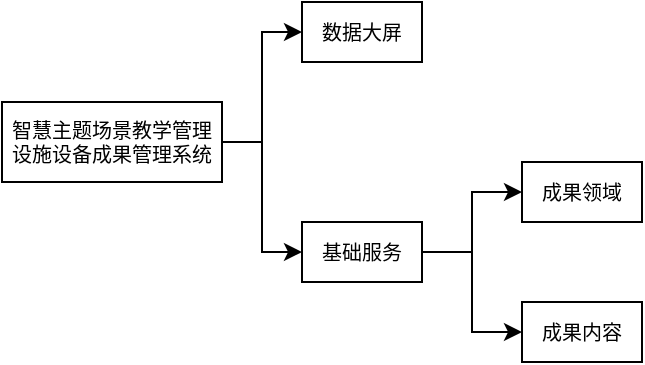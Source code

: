 <mxfile version="24.7.7">
  <diagram id="C5RBs43oDa-KdzZeNtuy" name="Page-1">
    <mxGraphModel dx="658" dy="385" grid="1" gridSize="10" guides="1" tooltips="1" connect="1" arrows="1" fold="1" page="1" pageScale="1" pageWidth="827" pageHeight="1169" math="0" shadow="0">
      <root>
        <mxCell id="WIyWlLk6GJQsqaUBKTNV-0" />
        <mxCell id="WIyWlLk6GJQsqaUBKTNV-1" parent="WIyWlLk6GJQsqaUBKTNV-0" />
        <mxCell id="VIhZhI7kXE7_OLKavAFO-7" style="edgeStyle=orthogonalEdgeStyle;rounded=0;orthogonalLoop=1;jettySize=auto;html=1;exitX=1;exitY=0.5;exitDx=0;exitDy=0;entryX=0;entryY=0.5;entryDx=0;entryDy=0;" edge="1" parent="WIyWlLk6GJQsqaUBKTNV-1" source="VIhZhI7kXE7_OLKavAFO-0" target="VIhZhI7kXE7_OLKavAFO-2">
          <mxGeometry relative="1" as="geometry" />
        </mxCell>
        <mxCell id="VIhZhI7kXE7_OLKavAFO-8" style="edgeStyle=orthogonalEdgeStyle;rounded=0;orthogonalLoop=1;jettySize=auto;html=1;exitX=1;exitY=0.5;exitDx=0;exitDy=0;entryX=0;entryY=0.5;entryDx=0;entryDy=0;" edge="1" parent="WIyWlLk6GJQsqaUBKTNV-1" source="VIhZhI7kXE7_OLKavAFO-0" target="VIhZhI7kXE7_OLKavAFO-3">
          <mxGeometry relative="1" as="geometry" />
        </mxCell>
        <mxCell id="VIhZhI7kXE7_OLKavAFO-0" value="&lt;span style=&quot;font-family: 宋体; font-size: 10px;&quot;&gt;&lt;font style=&quot;font-size: 10px;&quot;&gt;智慧主题场景教学管理设施设备成果管理系统&lt;/font&gt;&lt;/span&gt;" style="rounded=0;whiteSpace=wrap;html=1;fontSize=10;" vertex="1" parent="WIyWlLk6GJQsqaUBKTNV-1">
          <mxGeometry x="50" y="260" width="110" height="40" as="geometry" />
        </mxCell>
        <mxCell id="VIhZhI7kXE7_OLKavAFO-2" value="&lt;span style=&quot;font-family: 宋体; font-size: 10px;&quot;&gt;&lt;font style=&quot;font-size: 10px;&quot;&gt;数据大屏&lt;/font&gt;&lt;/span&gt;" style="rounded=0;whiteSpace=wrap;html=1;fontSize=10;" vertex="1" parent="WIyWlLk6GJQsqaUBKTNV-1">
          <mxGeometry x="200" y="210" width="60" height="30" as="geometry" />
        </mxCell>
        <mxCell id="VIhZhI7kXE7_OLKavAFO-9" style="edgeStyle=orthogonalEdgeStyle;rounded=0;orthogonalLoop=1;jettySize=auto;html=1;exitX=1;exitY=0.5;exitDx=0;exitDy=0;entryX=0;entryY=0.5;entryDx=0;entryDy=0;" edge="1" parent="WIyWlLk6GJQsqaUBKTNV-1" source="VIhZhI7kXE7_OLKavAFO-3" target="VIhZhI7kXE7_OLKavAFO-4">
          <mxGeometry relative="1" as="geometry" />
        </mxCell>
        <mxCell id="VIhZhI7kXE7_OLKavAFO-10" style="edgeStyle=orthogonalEdgeStyle;rounded=0;orthogonalLoop=1;jettySize=auto;html=1;exitX=1;exitY=0.5;exitDx=0;exitDy=0;entryX=0;entryY=0.5;entryDx=0;entryDy=0;" edge="1" parent="WIyWlLk6GJQsqaUBKTNV-1" source="VIhZhI7kXE7_OLKavAFO-3" target="VIhZhI7kXE7_OLKavAFO-5">
          <mxGeometry relative="1" as="geometry" />
        </mxCell>
        <mxCell id="VIhZhI7kXE7_OLKavAFO-3" value="&lt;span style=&quot;font-family: 宋体; font-size: 10px;&quot;&gt;&lt;font style=&quot;font-size: 10px;&quot;&gt;基础服务&lt;/font&gt;&lt;/span&gt;" style="rounded=0;whiteSpace=wrap;html=1;fontSize=10;" vertex="1" parent="WIyWlLk6GJQsqaUBKTNV-1">
          <mxGeometry x="200" y="320" width="60" height="30" as="geometry" />
        </mxCell>
        <mxCell id="VIhZhI7kXE7_OLKavAFO-4" value="&lt;span style=&quot;font-family: 宋体; font-size: 10px;&quot;&gt;&lt;font style=&quot;font-size: 10px;&quot;&gt;成果领域&lt;/font&gt;&lt;/span&gt;&lt;span style=&quot;color: rgba(0, 0, 0, 0); font-family: monospace; font-size: 0px; text-align: start; text-wrap: nowrap;&quot;&gt;%3CmxGraphModel%3E%3Croot%3E%3CmxCell%20id%3D%220%22%2F%3E%3CmxCell%20id%3D%221%22%20parent%3D%220%22%2F%3E%3CmxCell%20id%3D%222%22%20value%3D%22%26lt%3Bspan%20style%3D%26quot%3Bfont-family%3A%20%E5%AE%8B%E4%BD%93%3B%20font-size%3A%2010px%3B%26quot%3B%26gt%3B%26lt%3Bfont%20style%3D%26quot%3Bfont-size%3A%2010px%3B%26quot%3B%26gt%3B%E6%95%B0%E6%8D%AE%E5%A4%A7%E5%B1%8F%26lt%3B%2Ffont%26gt%3B%26lt%3B%2Fspan%26gt%3B%22%20style%3D%22rounded%3D0%3BwhiteSpace%3Dwrap%3Bhtml%3D1%3BfontSize%3D10%3B%22%20vertex%3D%221%22%20parent%3D%221%22%3E%3CmxGeometry%20x%3D%22210%22%20y%3D%22140%22%20width%3D%22110%22%20height%3D%2240%22%20as%3D%22geometry%22%2F%3E%3C%2FmxCell%3E%3C%2Froot%3E%3C%2FmxGraphModel%3E&lt;/span&gt;" style="rounded=0;whiteSpace=wrap;html=1;fontSize=10;" vertex="1" parent="WIyWlLk6GJQsqaUBKTNV-1">
          <mxGeometry x="310" y="290" width="60" height="30" as="geometry" />
        </mxCell>
        <mxCell id="VIhZhI7kXE7_OLKavAFO-5" value="&lt;span style=&quot;font-family: 宋体; font-size: 10px;&quot;&gt;&lt;font style=&quot;font-size: 10px;&quot;&gt;成果内容&lt;/font&gt;&lt;/span&gt;" style="rounded=0;whiteSpace=wrap;html=1;fontSize=10;" vertex="1" parent="WIyWlLk6GJQsqaUBKTNV-1">
          <mxGeometry x="310" y="360" width="60" height="30" as="geometry" />
        </mxCell>
      </root>
    </mxGraphModel>
  </diagram>
</mxfile>
